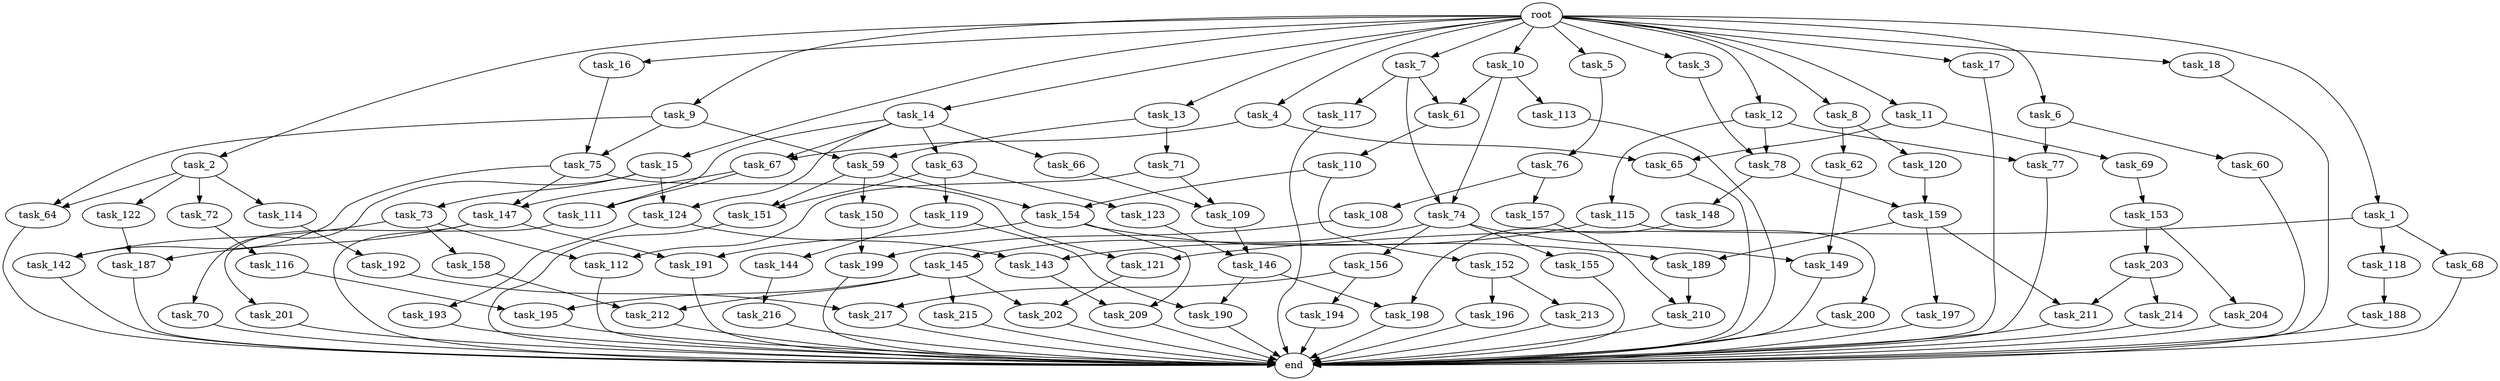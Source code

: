 digraph G {
  task_67 [size="84181359001.600006"];
  task_193 [size="13743895347.200001"];
  task_12 [size="102.400000"];
  task_201 [size="85899345920.000000"];
  task_5 [size="102.400000"];
  task_143 [size="21474836480.000000"];
  task_217 [size="107374182400.000000"];
  task_63 [size="42090679500.800003"];
  task_196 [size="7730941132.800000"];
  task_17 [size="102.400000"];
  task_2 [size="102.400000"];
  task_121 [size="27487790694.400002"];
  task_216 [size="54975581388.800003"];
  task_13 [size="102.400000"];
  task_197 [size="42090679500.800003"];
  task_60 [size="54975581388.800003"];
  task_198 [size="49821620633.600006"];
  task_77 [size="140874927308.800018"];
  task_11 [size="102.400000"];
  task_150 [size="85899345920.000000"];
  task_15 [size="102.400000"];
  task_191 [size="127990025420.800003"];
  task_64 [size="140874927308.800018"];
  root [size="0.000000"];
  task_72 [size="54975581388.800003"];
  task_69 [size="7730941132.800000"];
  task_147 [size="27487790694.400002"];
  task_119 [size="42090679500.800003"];
  task_74 [size="155477816115.200012"];
  task_152 [size="21474836480.000000"];
  task_190 [size="111669149696.000000"];
  task_114 [size="54975581388.800003"];
  task_8 [size="102.400000"];
  task_155 [size="85899345920.000000"];
  task_18 [size="102.400000"];
  task_215 [size="21474836480.000000"];
  task_109 [size="55834574848.000000"];
  task_122 [size="54975581388.800003"];
  task_194 [size="21474836480.000000"];
  task_66 [size="42090679500.800003"];
  task_78 [size="89335319756.800003"];
  task_151 [size="127990025420.800003"];
  task_188 [size="13743895347.200001"];
  task_144 [size="69578470195.199997"];
  task_116 [size="30923764531.200001"];
  task_199 [size="107374182400.000000"];
  task_148 [size="3435973836.800000"];
  task_213 [size="7730941132.800000"];
  task_1 [size="102.400000"];
  task_3 [size="102.400000"];
  task_200 [size="7730941132.800000"];
  task_212 [size="63565515980.800003"];
  task_157 [size="13743895347.200001"];
  task_142 [size="17179869184.000000"];
  task_189 [size="84181359001.600006"];
  task_75 [size="127990025420.800003"];
  task_9 [size="102.400000"];
  task_149 [size="171798691840.000000"];
  task_4 [size="102.400000"];
  task_187 [size="116823110451.200012"];
  end [size="0.000000"];
  task_111 [size="55834574848.000000"];
  task_123 [size="42090679500.800003"];
  task_146 [size="91053306675.200012"];
  task_117 [size="85899345920.000000"];
  task_16 [size="102.400000"];
  task_68 [size="13743895347.200001"];
  task_158 [size="3435973836.800000"];
  task_159 [size="45526653337.600006"];
  task_154 [size="107374182400.000000"];
  task_6 [size="102.400000"];
  task_62 [size="85899345920.000000"];
  task_192 [size="85899345920.000000"];
  task_112 [size="17179869184.000000"];
  task_65 [size="49821620633.600006"];
  task_115 [size="85899345920.000000"];
  task_113 [size="69578470195.199997"];
  task_7 [size="102.400000"];
  task_202 [size="76450417868.800003"];
  task_118 [size="13743895347.200001"];
  task_120 [size="85899345920.000000"];
  task_204 [size="3435973836.800000"];
  task_124 [size="84181359001.600006"];
  task_210 [size="127990025420.800003"];
  task_73 [size="42090679500.800003"];
  task_211 [size="111669149696.000000"];
  task_203 [size="3435973836.800000"];
  task_61 [size="155477816115.200012"];
  task_108 [size="13743895347.200001"];
  task_209 [size="84181359001.600006"];
  task_76 [size="42090679500.800003"];
  task_59 [size="140874927308.800018"];
  task_70 [size="42090679500.800003"];
  task_156 [size="85899345920.000000"];
  task_145 [size="85899345920.000000"];
  task_71 [size="54975581388.800003"];
  task_10 [size="102.400000"];
  task_110 [size="54975581388.800003"];
  task_214 [size="69578470195.199997"];
  task_195 [size="91053306675.200012"];
  task_153 [size="54975581388.800003"];
  task_14 [size="102.400000"];

  task_67 -> task_111 [size="134217728.000000"];
  task_67 -> task_147 [size="134217728.000000"];
  task_193 -> end [size="1.000000"];
  task_12 -> task_115 [size="838860800.000000"];
  task_12 -> task_77 [size="838860800.000000"];
  task_12 -> task_78 [size="838860800.000000"];
  task_201 -> end [size="1.000000"];
  task_5 -> task_76 [size="411041792.000000"];
  task_143 -> task_209 [size="411041792.000000"];
  task_217 -> end [size="1.000000"];
  task_63 -> task_119 [size="411041792.000000"];
  task_63 -> task_123 [size="411041792.000000"];
  task_63 -> task_151 [size="411041792.000000"];
  task_196 -> end [size="1.000000"];
  task_17 -> end [size="1.000000"];
  task_2 -> task_64 [size="536870912.000000"];
  task_2 -> task_114 [size="536870912.000000"];
  task_2 -> task_72 [size="536870912.000000"];
  task_2 -> task_122 [size="536870912.000000"];
  task_121 -> task_202 [size="536870912.000000"];
  task_216 -> end [size="1.000000"];
  task_13 -> task_59 [size="536870912.000000"];
  task_13 -> task_71 [size="536870912.000000"];
  task_197 -> end [size="1.000000"];
  task_60 -> end [size="1.000000"];
  task_198 -> end [size="1.000000"];
  task_77 -> end [size="1.000000"];
  task_11 -> task_65 [size="75497472.000000"];
  task_11 -> task_69 [size="75497472.000000"];
  task_150 -> task_199 [size="838860800.000000"];
  task_15 -> task_124 [size="411041792.000000"];
  task_15 -> task_70 [size="411041792.000000"];
  task_15 -> task_73 [size="411041792.000000"];
  task_191 -> end [size="1.000000"];
  task_64 -> end [size="1.000000"];
  root -> task_7 [size="1.000000"];
  root -> task_8 [size="1.000000"];
  root -> task_12 [size="1.000000"];
  root -> task_18 [size="1.000000"];
  root -> task_1 [size="1.000000"];
  root -> task_3 [size="1.000000"];
  root -> task_16 [size="1.000000"];
  root -> task_5 [size="1.000000"];
  root -> task_10 [size="1.000000"];
  root -> task_6 [size="1.000000"];
  root -> task_17 [size="1.000000"];
  root -> task_9 [size="1.000000"];
  root -> task_11 [size="1.000000"];
  root -> task_4 [size="1.000000"];
  root -> task_13 [size="1.000000"];
  root -> task_2 [size="1.000000"];
  root -> task_14 [size="1.000000"];
  root -> task_15 [size="1.000000"];
  task_72 -> task_116 [size="301989888.000000"];
  task_69 -> task_153 [size="536870912.000000"];
  task_147 -> task_187 [size="838860800.000000"];
  task_147 -> task_201 [size="838860800.000000"];
  task_147 -> task_191 [size="838860800.000000"];
  task_119 -> task_144 [size="679477248.000000"];
  task_119 -> task_190 [size="679477248.000000"];
  task_74 -> task_149 [size="838860800.000000"];
  task_74 -> task_156 [size="838860800.000000"];
  task_74 -> task_155 [size="838860800.000000"];
  task_74 -> task_145 [size="838860800.000000"];
  task_152 -> task_196 [size="75497472.000000"];
  task_152 -> task_213 [size="75497472.000000"];
  task_190 -> end [size="1.000000"];
  task_114 -> task_192 [size="838860800.000000"];
  task_8 -> task_120 [size="838860800.000000"];
  task_8 -> task_62 [size="838860800.000000"];
  task_155 -> end [size="1.000000"];
  task_18 -> end [size="1.000000"];
  task_215 -> end [size="1.000000"];
  task_109 -> task_146 [size="679477248.000000"];
  task_122 -> task_187 [size="301989888.000000"];
  task_194 -> end [size="1.000000"];
  task_66 -> task_109 [size="411041792.000000"];
  task_78 -> task_148 [size="33554432.000000"];
  task_78 -> task_159 [size="33554432.000000"];
  task_151 -> end [size="1.000000"];
  task_188 -> end [size="1.000000"];
  task_144 -> task_216 [size="536870912.000000"];
  task_116 -> task_195 [size="679477248.000000"];
  task_199 -> end [size="1.000000"];
  task_148 -> task_198 [size="75497472.000000"];
  task_213 -> end [size="1.000000"];
  task_1 -> task_118 [size="134217728.000000"];
  task_1 -> task_121 [size="134217728.000000"];
  task_1 -> task_68 [size="134217728.000000"];
  task_3 -> task_78 [size="33554432.000000"];
  task_200 -> end [size="1.000000"];
  task_212 -> end [size="1.000000"];
  task_157 -> task_210 [size="838860800.000000"];
  task_142 -> end [size="1.000000"];
  task_189 -> task_210 [size="411041792.000000"];
  task_75 -> task_142 [size="134217728.000000"];
  task_75 -> task_121 [size="134217728.000000"];
  task_75 -> task_147 [size="134217728.000000"];
  task_9 -> task_64 [size="838860800.000000"];
  task_9 -> task_75 [size="838860800.000000"];
  task_9 -> task_59 [size="838860800.000000"];
  task_149 -> end [size="1.000000"];
  task_4 -> task_67 [size="411041792.000000"];
  task_4 -> task_65 [size="411041792.000000"];
  task_187 -> end [size="1.000000"];
  task_111 -> end [size="1.000000"];
  task_123 -> task_146 [size="209715200.000000"];
  task_146 -> task_190 [size="411041792.000000"];
  task_146 -> task_198 [size="411041792.000000"];
  task_117 -> end [size="1.000000"];
  task_16 -> task_75 [size="411041792.000000"];
  task_68 -> end [size="1.000000"];
  task_158 -> task_212 [size="411041792.000000"];
  task_159 -> task_197 [size="411041792.000000"];
  task_159 -> task_189 [size="411041792.000000"];
  task_159 -> task_211 [size="411041792.000000"];
  task_154 -> task_189 [size="411041792.000000"];
  task_154 -> task_191 [size="411041792.000000"];
  task_154 -> task_209 [size="411041792.000000"];
  task_6 -> task_60 [size="536870912.000000"];
  task_6 -> task_77 [size="536870912.000000"];
  task_62 -> task_149 [size="838860800.000000"];
  task_192 -> task_217 [size="838860800.000000"];
  task_112 -> end [size="1.000000"];
  task_65 -> end [size="1.000000"];
  task_115 -> task_200 [size="75497472.000000"];
  task_115 -> task_143 [size="75497472.000000"];
  task_113 -> end [size="1.000000"];
  task_7 -> task_61 [size="838860800.000000"];
  task_7 -> task_117 [size="838860800.000000"];
  task_7 -> task_74 [size="838860800.000000"];
  task_202 -> end [size="1.000000"];
  task_118 -> task_188 [size="134217728.000000"];
  task_120 -> task_159 [size="411041792.000000"];
  task_204 -> end [size="1.000000"];
  task_124 -> task_193 [size="134217728.000000"];
  task_124 -> task_143 [size="134217728.000000"];
  task_210 -> end [size="1.000000"];
  task_73 -> task_112 [size="33554432.000000"];
  task_73 -> task_142 [size="33554432.000000"];
  task_73 -> task_158 [size="33554432.000000"];
  task_211 -> end [size="1.000000"];
  task_203 -> task_214 [size="679477248.000000"];
  task_203 -> task_211 [size="679477248.000000"];
  task_61 -> task_110 [size="536870912.000000"];
  task_108 -> task_199 [size="209715200.000000"];
  task_209 -> end [size="1.000000"];
  task_76 -> task_108 [size="134217728.000000"];
  task_76 -> task_157 [size="134217728.000000"];
  task_59 -> task_154 [size="838860800.000000"];
  task_59 -> task_150 [size="838860800.000000"];
  task_59 -> task_151 [size="838860800.000000"];
  task_70 -> end [size="1.000000"];
  task_156 -> task_194 [size="209715200.000000"];
  task_156 -> task_217 [size="209715200.000000"];
  task_145 -> task_215 [size="209715200.000000"];
  task_145 -> task_202 [size="209715200.000000"];
  task_145 -> task_195 [size="209715200.000000"];
  task_145 -> task_212 [size="209715200.000000"];
  task_71 -> task_112 [size="134217728.000000"];
  task_71 -> task_109 [size="134217728.000000"];
  task_10 -> task_74 [size="679477248.000000"];
  task_10 -> task_61 [size="679477248.000000"];
  task_10 -> task_113 [size="679477248.000000"];
  task_110 -> task_152 [size="209715200.000000"];
  task_110 -> task_154 [size="209715200.000000"];
  task_214 -> end [size="1.000000"];
  task_195 -> end [size="1.000000"];
  task_153 -> task_204 [size="33554432.000000"];
  task_153 -> task_203 [size="33554432.000000"];
  task_14 -> task_67 [size="411041792.000000"];
  task_14 -> task_63 [size="411041792.000000"];
  task_14 -> task_111 [size="411041792.000000"];
  task_14 -> task_66 [size="411041792.000000"];
  task_14 -> task_124 [size="411041792.000000"];
}
